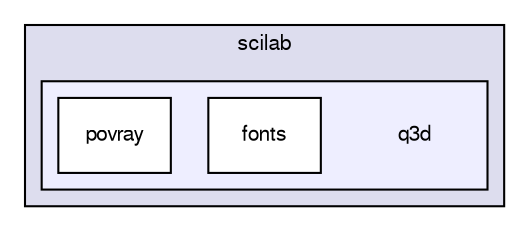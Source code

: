 digraph "sw/simulator/scilab/q3d" {
  compound=true
  node [ fontsize="10", fontname="FreeSans"];
  edge [ labelfontsize="10", labelfontname="FreeSans"];
  subgraph clusterdir_9b50faa2039ae9ccae9ddbe6b59ad063 {
    graph [ bgcolor="#ddddee", pencolor="black", label="scilab" fontname="FreeSans", fontsize="10", URL="dir_9b50faa2039ae9ccae9ddbe6b59ad063.html"]
  subgraph clusterdir_5c180ce0f63270865bf5463fb590a726 {
    graph [ bgcolor="#eeeeff", pencolor="black", label="" URL="dir_5c180ce0f63270865bf5463fb590a726.html"];
    dir_5c180ce0f63270865bf5463fb590a726 [shape=plaintext label="q3d"];
    dir_768e1f0b56db9f8736f122254dbbe5ce [shape=box label="fonts" color="black" fillcolor="white" style="filled" URL="dir_768e1f0b56db9f8736f122254dbbe5ce.html"];
    dir_1497d57cbf2b41ba450e882cc523db60 [shape=box label="povray" color="black" fillcolor="white" style="filled" URL="dir_1497d57cbf2b41ba450e882cc523db60.html"];
  }
  }
}

